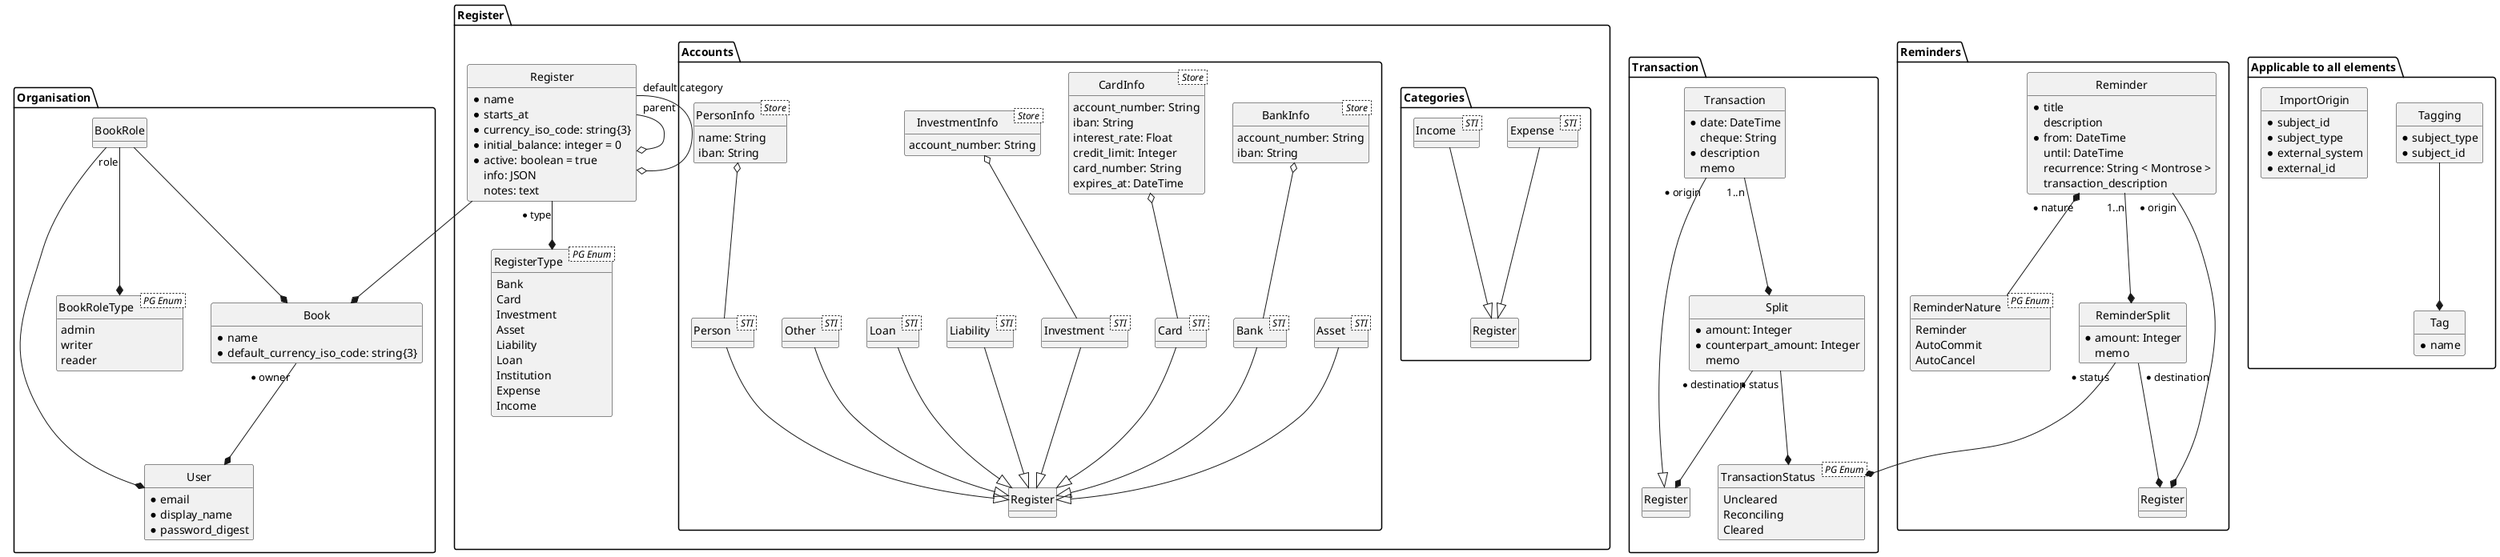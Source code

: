 @startuml Model

hide empty methods
hide circle

package Organisation {
  ' Model created.
  class Book {
    * name
    * default_currency_iso_code: string{3}
  }
  Book "* owner" --* User

  ' Model created.
  class User {
    * email
    * display_name
    * password_digest
  }

  ' Enum created.
  enum BookRoleType < PG Enum > {
    admin
    writer
    reader
  }

  ' Model created.
  class BookRole {
  }
  BookRole --* User
  BookRole --* Book
  BookRole "role" --* BookRoleType
}

package "Register" {
  enum RegisterType < PG Enum > {
    Bank
    Card
    Investment
    Asset
    Liability
    Loan
    Institution
    Expense
    Income
  }

  ' Model created
  class Register {
    * name
    * starts_at
    * currency_iso_code: string{3}
    * initial_balance: integer = 0
    * active: boolean = true
    info: JSON
    notes: text
  }
  Register --* Book
  Register "parent" --o Register
  Register "default category" --o Register
  Register "* type" --* RegisterType

  package Categories {
    ' TODO: Create Rails model
    class Expense < STI > {}
    Expense --|> Register

    ' TODO: Create Rails model
    class Income < STI > {}
    Income --|> Register
  }

  package Accounts {
    ' Model create
    class Asset < STI > {}
    Asset --|> Register

    ' Model created
    class Bank < STI > {}
    Bank --|> Register

    ' Model created
    class BankInfo < Store > {
      account_number: String
      iban: String
    }
    BankInfo o-- Bank

    ' Model created
    class Card < STI > {}
    Card --|> Register

    ' TODO: Create Rails model
    class CardInfo < Store > {
      account_number: String
      iban: String
      interest_rate: Float
      credit_limit: Integer
      card_number: String
      expires_at: DateTime
    }
    CardInfo o-- Card

    ' TODO: Create Rails model
    class Investment < STI > {}
    Investment --|> Register

    ' TODO: Create Rails model
    class InvestmentInfo < Store > {
      account_number: String
    }
    InvestmentInfo o-- Investment

    ' TODO: Create Rails model
    class Liability < STI > {}
    Liability --|> Register

    ' TODO: Create Rails model
    class Loan < STI > {}
    Loan --|> Register

    ' TODO: Create Rails model
    class Other < STI > {}
    Other --|> Register

    ' TODO: Create Rails model
    class Person < STI > {}
    Person --|> Register

    ' TODO: Create Rails model
    class PersonInfo < Store > {
      name: String
      iban: String
    }
    PersonInfo o-- Person
  }
}

package Transaction {
    ' TODO: Create PSQL enum
  enum TransactionStatus < PG Enum > {
    Uncleared
    Reconciling
    Cleared
  }

  ' TODO: Create Rails model
  class Transaction {
    * date: DateTime
    cheque: String
    * description
    memo
  }
  Transaction "* origin" --|> Register

  ' TODO: Create Rails model
  class Split {
    * amount: Integer
    * counterpart_amount: Integer
    memo
  }
  Transaction "1..n" --* Split
  Split "* destination" --* Register
  Split "* status" --* TransactionStatus
}

package Reminders {
  ' TODO: Create PSQL enum
  enum ReminderNature < PG Enum > {
    Reminder
    AutoCommit
    AutoCancel
  }

  ' TODO: Create Rails model
  class Reminder {
    * title
    description
    * from: DateTime
    until: DateTime
    recurrence: String < Montrose >
    transaction_description

  }
  Reminder "* nature" *-- ReminderNature
  Reminder "* origin" --* Register

  ' TODO: Create Rails model
  class ReminderSplit {
    * amount: Integer
    memo
  }
  Reminder "1..n" --* ReminderSplit
  ReminderSplit "* destination" --* Register
  ReminderSplit "* status" --* TransactionStatus
}

package "Applicable to all elements" {
  ' TODO: Create Rails model
  class Tag {
    * name
  }

  ' TODO: Create Rails model
  class Tagging {
    * subject_type
    * subject_id
  }
  Tagging --* Tag

' TODO: Create Rails model
  class ImportOrigin {
    * subject_id
    * subject_type
    * external_system
    * external_id
  }
}

@enduml
